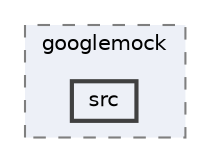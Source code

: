 digraph "/Users/yjack/GitHub/SimEvo/build/_deps/googletest-src/googlemock/src"
{
 // LATEX_PDF_SIZE
  bgcolor="transparent";
  edge [fontname=Helvetica,fontsize=10,labelfontname=Helvetica,labelfontsize=10];
  node [fontname=Helvetica,fontsize=10,shape=box,height=0.2,width=0.4];
  compound=true
  subgraph clusterdir_c5f655d618205cb28123d4e6a51ea001 {
    graph [ bgcolor="#edf0f7", pencolor="grey50", label="googlemock", fontname=Helvetica,fontsize=10 style="filled,dashed", URL="dir_c5f655d618205cb28123d4e6a51ea001.html",tooltip=""]
  dir_53c473b8e0609a1ef5367b99a55ea6e1 [label="src", fillcolor="#edf0f7", color="grey25", style="filled,bold", URL="dir_53c473b8e0609a1ef5367b99a55ea6e1.html",tooltip=""];
  }
}
